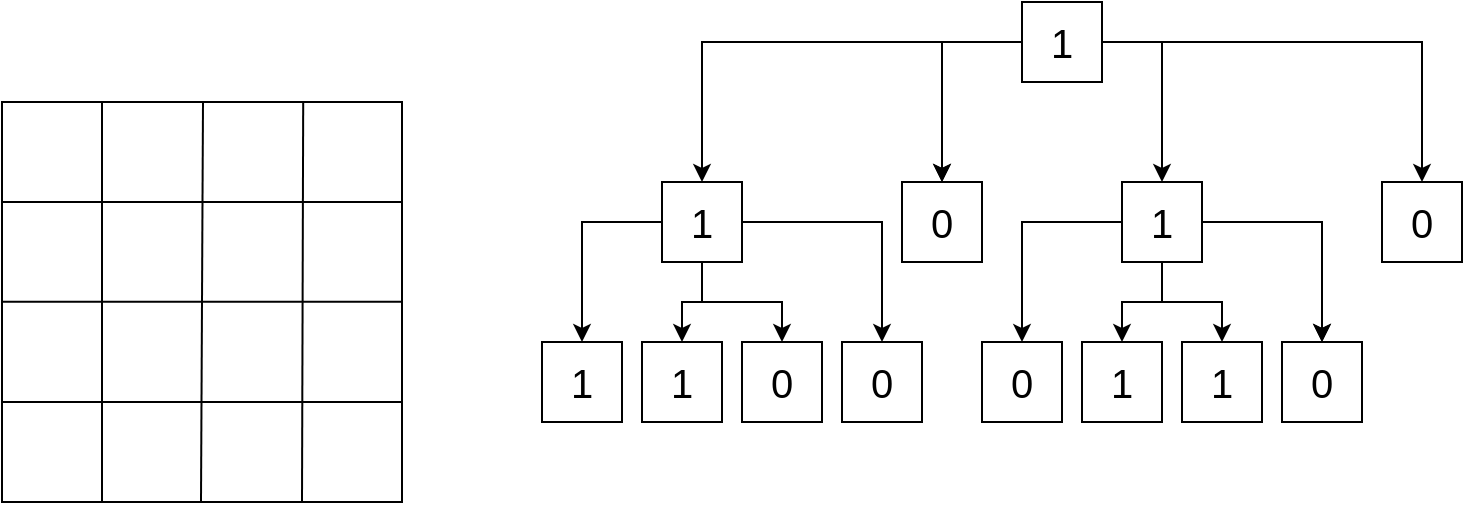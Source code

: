 <mxfile version="26.0.7">
  <diagram name="Page-1" id="Z6k4jW-QBUbc_f2WaPmU">
    <mxGraphModel dx="865" dy="963" grid="1" gridSize="10" guides="1" tooltips="1" connect="1" arrows="1" fold="1" page="1" pageScale="1" pageWidth="850" pageHeight="1100" math="0" shadow="0">
      <root>
        <mxCell id="0" />
        <mxCell id="1" parent="0" />
        <mxCell id="xWaIrbfhw9UBgd3ar35P-1" value="" style="rounded=0;whiteSpace=wrap;html=1;" vertex="1" parent="1">
          <mxGeometry x="30" y="110" width="200" height="200" as="geometry" />
        </mxCell>
        <mxCell id="xWaIrbfhw9UBgd3ar35P-3" value="" style="endArrow=none;html=1;rounded=0;exitX=0.25;exitY=1;exitDx=0;exitDy=0;entryX=0.25;entryY=0;entryDx=0;entryDy=0;" edge="1" parent="1">
          <mxGeometry width="50" height="50" relative="1" as="geometry">
            <mxPoint x="80" y="310" as="sourcePoint" />
            <mxPoint x="80" y="110" as="targetPoint" />
          </mxGeometry>
        </mxCell>
        <mxCell id="xWaIrbfhw9UBgd3ar35P-5" value="" style="endArrow=none;html=1;rounded=0;exitX=0.797;exitY=1.002;exitDx=0;exitDy=0;entryX=0.25;entryY=0;entryDx=0;entryDy=0;exitPerimeter=0;" edge="1" parent="1">
          <mxGeometry width="50" height="50" relative="1" as="geometry">
            <mxPoint x="180.0" y="310" as="sourcePoint" />
            <mxPoint x="180.6" y="109.6" as="targetPoint" />
          </mxGeometry>
        </mxCell>
        <mxCell id="xWaIrbfhw9UBgd3ar35P-6" value="" style="endArrow=none;html=1;rounded=0;exitX=0.797;exitY=1.002;exitDx=0;exitDy=0;entryX=0.25;entryY=0;entryDx=0;entryDy=0;exitPerimeter=0;" edge="1" parent="1">
          <mxGeometry width="50" height="50" relative="1" as="geometry">
            <mxPoint x="129.5" y="310" as="sourcePoint" />
            <mxPoint x="130.5" y="110" as="targetPoint" />
          </mxGeometry>
        </mxCell>
        <mxCell id="xWaIrbfhw9UBgd3ar35P-8" value="" style="endArrow=none;html=1;rounded=0;exitX=0;exitY=0.25;exitDx=0;exitDy=0;entryX=1;entryY=0.25;entryDx=0;entryDy=0;" edge="1" parent="1" source="xWaIrbfhw9UBgd3ar35P-1" target="xWaIrbfhw9UBgd3ar35P-1">
          <mxGeometry width="50" height="50" relative="1" as="geometry">
            <mxPoint x="190.0" y="320" as="sourcePoint" />
            <mxPoint x="190.6" y="119.6" as="targetPoint" />
          </mxGeometry>
        </mxCell>
        <mxCell id="xWaIrbfhw9UBgd3ar35P-10" value="" style="endArrow=none;html=1;rounded=0;exitX=0;exitY=0.25;exitDx=0;exitDy=0;entryX=1;entryY=0.25;entryDx=0;entryDy=0;" edge="1" parent="1">
          <mxGeometry width="50" height="50" relative="1" as="geometry">
            <mxPoint x="30" y="209.83" as="sourcePoint" />
            <mxPoint x="230" y="209.83" as="targetPoint" />
          </mxGeometry>
        </mxCell>
        <mxCell id="xWaIrbfhw9UBgd3ar35P-11" value="" style="endArrow=none;html=1;rounded=0;exitX=0;exitY=0.25;exitDx=0;exitDy=0;entryX=1;entryY=0.25;entryDx=0;entryDy=0;" edge="1" parent="1">
          <mxGeometry width="50" height="50" relative="1" as="geometry">
            <mxPoint x="30" y="260" as="sourcePoint" />
            <mxPoint x="230" y="260" as="targetPoint" />
          </mxGeometry>
        </mxCell>
        <mxCell id="xWaIrbfhw9UBgd3ar35P-22" value="" style="shape=image;html=1;verticalAlign=top;verticalLabelPosition=bottom;labelBackgroundColor=#ffffff;imageAspect=0;aspect=fixed;image=https://cdn0.iconfinder.com/data/icons/phosphor-bold-vol-3-1/256/number-one-duotone-128.png" vertex="1" parent="1">
          <mxGeometry x="40" y="120" width="30" height="30" as="geometry" />
        </mxCell>
        <mxCell id="xWaIrbfhw9UBgd3ar35P-24" value="" style="shape=image;html=1;verticalAlign=top;verticalLabelPosition=bottom;labelBackgroundColor=#ffffff;imageAspect=0;aspect=fixed;image=https://cdn0.iconfinder.com/data/icons/phosphor-bold-vol-3-1/256/number-one-duotone-128.png" vertex="1" parent="1">
          <mxGeometry x="90" y="120" width="30" height="30" as="geometry" />
        </mxCell>
        <mxCell id="xWaIrbfhw9UBgd3ar35P-27" value="" style="shape=image;html=1;verticalAlign=top;verticalLabelPosition=bottom;labelBackgroundColor=#ffffff;imageAspect=0;aspect=fixed;image=https://cdn0.iconfinder.com/data/icons/phosphor-bold-vol-3-1/256/number-one-duotone-128.png" vertex="1" parent="1">
          <mxGeometry x="40" y="270" width="30" height="30" as="geometry" />
        </mxCell>
        <mxCell id="xWaIrbfhw9UBgd3ar35P-28" value="" style="shape=image;html=1;verticalAlign=top;verticalLabelPosition=bottom;labelBackgroundColor=#ffffff;imageAspect=0;aspect=fixed;image=https://cdn0.iconfinder.com/data/icons/phosphor-bold-vol-3-1/256/number-one-duotone-128.png" vertex="1" parent="1">
          <mxGeometry x="90" y="220" width="30" height="30" as="geometry" />
        </mxCell>
        <mxCell id="xWaIrbfhw9UBgd3ar35P-36" value="" style="shape=image;html=1;verticalAlign=top;verticalLabelPosition=bottom;labelBackgroundColor=#ffffff;imageAspect=0;aspect=fixed;image=https://cdn0.iconfinder.com/data/icons/phosphor-fill-vol-3/256/number-zero-fill-128.png" vertex="1" parent="1">
          <mxGeometry x="190" y="170" width="30" height="30" as="geometry" />
        </mxCell>
        <mxCell id="xWaIrbfhw9UBgd3ar35P-54" value="" style="shape=image;html=1;verticalAlign=top;verticalLabelPosition=bottom;labelBackgroundColor=#ffffff;imageAspect=0;aspect=fixed;image=https://cdn0.iconfinder.com/data/icons/phosphor-fill-vol-3/256/number-zero-fill-128.png" vertex="1" parent="1">
          <mxGeometry x="190" y="220" width="30" height="30" as="geometry" />
        </mxCell>
        <mxCell id="xWaIrbfhw9UBgd3ar35P-55" value="" style="shape=image;html=1;verticalAlign=top;verticalLabelPosition=bottom;labelBackgroundColor=#ffffff;imageAspect=0;aspect=fixed;image=https://cdn0.iconfinder.com/data/icons/phosphor-fill-vol-3/256/number-zero-fill-128.png" vertex="1" parent="1">
          <mxGeometry x="140" y="220" width="30" height="30" as="geometry" />
        </mxCell>
        <mxCell id="xWaIrbfhw9UBgd3ar35P-56" value="" style="shape=image;html=1;verticalAlign=top;verticalLabelPosition=bottom;labelBackgroundColor=#ffffff;imageAspect=0;aspect=fixed;image=https://cdn0.iconfinder.com/data/icons/phosphor-fill-vol-3/256/number-zero-fill-128.png" vertex="1" parent="1">
          <mxGeometry x="140" y="270" width="30" height="30" as="geometry" />
        </mxCell>
        <mxCell id="xWaIrbfhw9UBgd3ar35P-57" value="" style="shape=image;html=1;verticalAlign=top;verticalLabelPosition=bottom;labelBackgroundColor=#ffffff;imageAspect=0;aspect=fixed;image=https://cdn0.iconfinder.com/data/icons/phosphor-fill-vol-3/256/number-zero-fill-128.png" vertex="1" parent="1">
          <mxGeometry x="90" y="270" width="30" height="30" as="geometry" />
        </mxCell>
        <mxCell id="xWaIrbfhw9UBgd3ar35P-58" value="" style="shape=image;html=1;verticalAlign=top;verticalLabelPosition=bottom;labelBackgroundColor=#ffffff;imageAspect=0;aspect=fixed;image=https://cdn0.iconfinder.com/data/icons/phosphor-fill-vol-3/256/number-zero-fill-128.png" vertex="1" parent="1">
          <mxGeometry x="40" y="220" width="30" height="30" as="geometry" />
        </mxCell>
        <mxCell id="xWaIrbfhw9UBgd3ar35P-59" value="" style="shape=image;html=1;verticalAlign=top;verticalLabelPosition=bottom;labelBackgroundColor=#ffffff;imageAspect=0;aspect=fixed;image=https://cdn0.iconfinder.com/data/icons/phosphor-fill-vol-3/256/number-zero-fill-128.png" vertex="1" parent="1">
          <mxGeometry x="40" y="170" width="30" height="30" as="geometry" />
        </mxCell>
        <mxCell id="xWaIrbfhw9UBgd3ar35P-60" value="" style="shape=image;html=1;verticalAlign=top;verticalLabelPosition=bottom;labelBackgroundColor=#ffffff;imageAspect=0;aspect=fixed;image=https://cdn0.iconfinder.com/data/icons/phosphor-fill-vol-3/256/number-zero-fill-128.png" vertex="1" parent="1">
          <mxGeometry x="90" y="170" width="30" height="30" as="geometry" />
        </mxCell>
        <mxCell id="xWaIrbfhw9UBgd3ar35P-61" value="" style="shape=image;html=1;verticalAlign=top;verticalLabelPosition=bottom;labelBackgroundColor=#ffffff;imageAspect=0;aspect=fixed;image=https://cdn0.iconfinder.com/data/icons/phosphor-fill-vol-3/256/number-zero-fill-128.png" vertex="1" parent="1">
          <mxGeometry x="140" y="120" width="30" height="30" as="geometry" />
        </mxCell>
        <mxCell id="xWaIrbfhw9UBgd3ar35P-62" value="" style="shape=image;html=1;verticalAlign=top;verticalLabelPosition=bottom;labelBackgroundColor=#ffffff;imageAspect=0;aspect=fixed;image=https://cdn0.iconfinder.com/data/icons/phosphor-fill-vol-3/256/number-zero-fill-128.png" vertex="1" parent="1">
          <mxGeometry x="190" y="120" width="30" height="30" as="geometry" />
        </mxCell>
        <mxCell id="xWaIrbfhw9UBgd3ar35P-105" value="" style="shape=image;html=1;verticalAlign=top;verticalLabelPosition=bottom;labelBackgroundColor=#ffffff;imageAspect=0;aspect=fixed;image=https://cdn0.iconfinder.com/data/icons/phosphor-fill-vol-3/256/number-zero-fill-128.png" vertex="1" parent="1">
          <mxGeometry x="190" y="270" width="30" height="30" as="geometry" />
        </mxCell>
        <mxCell id="xWaIrbfhw9UBgd3ar35P-112" value="" style="shape=image;html=1;verticalAlign=top;verticalLabelPosition=bottom;labelBackgroundColor=#ffffff;imageAspect=0;aspect=fixed;image=https://cdn0.iconfinder.com/data/icons/phosphor-fill-vol-3/256/number-zero-fill-128.png" vertex="1" parent="1">
          <mxGeometry x="140" y="170" width="30" height="30" as="geometry" />
        </mxCell>
        <mxCell id="xWaIrbfhw9UBgd3ar35P-150" value="" style="edgeStyle=orthogonalEdgeStyle;rounded=0;orthogonalLoop=1;jettySize=auto;html=1;" edge="1" parent="1" source="xWaIrbfhw9UBgd3ar35P-128" target="xWaIrbfhw9UBgd3ar35P-149">
          <mxGeometry relative="1" as="geometry" />
        </mxCell>
        <mxCell id="xWaIrbfhw9UBgd3ar35P-152" value="" style="edgeStyle=orthogonalEdgeStyle;rounded=0;orthogonalLoop=1;jettySize=auto;html=1;" edge="1" parent="1" source="xWaIrbfhw9UBgd3ar35P-128" target="xWaIrbfhw9UBgd3ar35P-151">
          <mxGeometry relative="1" as="geometry" />
        </mxCell>
        <mxCell id="xWaIrbfhw9UBgd3ar35P-153" value="" style="edgeStyle=orthogonalEdgeStyle;rounded=0;orthogonalLoop=1;jettySize=auto;html=1;" edge="1" parent="1" source="xWaIrbfhw9UBgd3ar35P-128" target="xWaIrbfhw9UBgd3ar35P-151">
          <mxGeometry relative="1" as="geometry" />
        </mxCell>
        <mxCell id="xWaIrbfhw9UBgd3ar35P-155" value="" style="edgeStyle=orthogonalEdgeStyle;rounded=0;orthogonalLoop=1;jettySize=auto;html=1;" edge="1" parent="1" source="xWaIrbfhw9UBgd3ar35P-128" target="xWaIrbfhw9UBgd3ar35P-154">
          <mxGeometry relative="1" as="geometry" />
        </mxCell>
        <mxCell id="xWaIrbfhw9UBgd3ar35P-157" value="" style="edgeStyle=orthogonalEdgeStyle;rounded=0;orthogonalLoop=1;jettySize=auto;html=1;" edge="1" parent="1" source="xWaIrbfhw9UBgd3ar35P-128" target="xWaIrbfhw9UBgd3ar35P-156">
          <mxGeometry relative="1" as="geometry" />
        </mxCell>
        <mxCell id="xWaIrbfhw9UBgd3ar35P-128" value="&lt;font style=&quot;font-size: 20px;&quot;&gt;1&lt;/font&gt;" style="rounded=0;whiteSpace=wrap;html=1;" vertex="1" parent="1">
          <mxGeometry x="540" y="60" width="40" height="40" as="geometry" />
        </mxCell>
        <mxCell id="xWaIrbfhw9UBgd3ar35P-172" value="" style="edgeStyle=orthogonalEdgeStyle;rounded=0;orthogonalLoop=1;jettySize=auto;html=1;" edge="1" parent="1" source="xWaIrbfhw9UBgd3ar35P-149" target="xWaIrbfhw9UBgd3ar35P-171">
          <mxGeometry relative="1" as="geometry" />
        </mxCell>
        <mxCell id="xWaIrbfhw9UBgd3ar35P-174" value="" style="edgeStyle=orthogonalEdgeStyle;rounded=0;orthogonalLoop=1;jettySize=auto;html=1;" edge="1" parent="1" source="xWaIrbfhw9UBgd3ar35P-149" target="xWaIrbfhw9UBgd3ar35P-173">
          <mxGeometry relative="1" as="geometry" />
        </mxCell>
        <mxCell id="xWaIrbfhw9UBgd3ar35P-176" value="" style="edgeStyle=orthogonalEdgeStyle;rounded=0;orthogonalLoop=1;jettySize=auto;html=1;" edge="1" parent="1" source="xWaIrbfhw9UBgd3ar35P-149" target="xWaIrbfhw9UBgd3ar35P-175">
          <mxGeometry relative="1" as="geometry" />
        </mxCell>
        <mxCell id="xWaIrbfhw9UBgd3ar35P-178" value="" style="edgeStyle=orthogonalEdgeStyle;rounded=0;orthogonalLoop=1;jettySize=auto;html=1;" edge="1" parent="1" source="xWaIrbfhw9UBgd3ar35P-149" target="xWaIrbfhw9UBgd3ar35P-177">
          <mxGeometry relative="1" as="geometry" />
        </mxCell>
        <mxCell id="xWaIrbfhw9UBgd3ar35P-149" value="&lt;font style=&quot;font-size: 20px;&quot;&gt;1&lt;/font&gt;" style="rounded=0;whiteSpace=wrap;html=1;" vertex="1" parent="1">
          <mxGeometry x="360" y="150" width="40" height="40" as="geometry" />
        </mxCell>
        <mxCell id="xWaIrbfhw9UBgd3ar35P-151" value="&lt;font style=&quot;font-size: 20px;&quot;&gt;0&lt;/font&gt;" style="rounded=0;whiteSpace=wrap;html=1;" vertex="1" parent="1">
          <mxGeometry x="480" y="150" width="40" height="40" as="geometry" />
        </mxCell>
        <mxCell id="xWaIrbfhw9UBgd3ar35P-163" value="" style="edgeStyle=orthogonalEdgeStyle;rounded=0;orthogonalLoop=1;jettySize=auto;html=1;" edge="1" parent="1" source="xWaIrbfhw9UBgd3ar35P-154" target="xWaIrbfhw9UBgd3ar35P-162">
          <mxGeometry relative="1" as="geometry" />
        </mxCell>
        <mxCell id="xWaIrbfhw9UBgd3ar35P-164" value="" style="edgeStyle=orthogonalEdgeStyle;rounded=0;orthogonalLoop=1;jettySize=auto;html=1;" edge="1" parent="1" source="xWaIrbfhw9UBgd3ar35P-154" target="xWaIrbfhw9UBgd3ar35P-162">
          <mxGeometry relative="1" as="geometry" />
        </mxCell>
        <mxCell id="xWaIrbfhw9UBgd3ar35P-166" value="" style="edgeStyle=orthogonalEdgeStyle;rounded=0;orthogonalLoop=1;jettySize=auto;html=1;" edge="1" parent="1" source="xWaIrbfhw9UBgd3ar35P-154" target="xWaIrbfhw9UBgd3ar35P-165">
          <mxGeometry relative="1" as="geometry" />
        </mxCell>
        <mxCell id="xWaIrbfhw9UBgd3ar35P-168" value="" style="edgeStyle=orthogonalEdgeStyle;rounded=0;orthogonalLoop=1;jettySize=auto;html=1;" edge="1" parent="1" source="xWaIrbfhw9UBgd3ar35P-154" target="xWaIrbfhw9UBgd3ar35P-167">
          <mxGeometry relative="1" as="geometry" />
        </mxCell>
        <mxCell id="xWaIrbfhw9UBgd3ar35P-170" value="" style="edgeStyle=orthogonalEdgeStyle;rounded=0;orthogonalLoop=1;jettySize=auto;html=1;" edge="1" parent="1" source="xWaIrbfhw9UBgd3ar35P-154" target="xWaIrbfhw9UBgd3ar35P-169">
          <mxGeometry relative="1" as="geometry" />
        </mxCell>
        <mxCell id="xWaIrbfhw9UBgd3ar35P-154" value="&lt;font style=&quot;font-size: 20px;&quot;&gt;1&lt;/font&gt;" style="rounded=0;whiteSpace=wrap;html=1;" vertex="1" parent="1">
          <mxGeometry x="590" y="150" width="40" height="40" as="geometry" />
        </mxCell>
        <mxCell id="xWaIrbfhw9UBgd3ar35P-156" value="&lt;font style=&quot;font-size: 20px;&quot;&gt;0&lt;/font&gt;" style="rounded=0;whiteSpace=wrap;html=1;" vertex="1" parent="1">
          <mxGeometry x="720" y="150" width="40" height="40" as="geometry" />
        </mxCell>
        <mxCell id="xWaIrbfhw9UBgd3ar35P-162" value="&lt;font style=&quot;font-size: 20px;&quot;&gt;0&lt;/font&gt;" style="rounded=0;whiteSpace=wrap;html=1;" vertex="1" parent="1">
          <mxGeometry x="670" y="230" width="40" height="40" as="geometry" />
        </mxCell>
        <mxCell id="xWaIrbfhw9UBgd3ar35P-165" value="&lt;font style=&quot;font-size: 20px;&quot;&gt;1&lt;/font&gt;" style="rounded=0;whiteSpace=wrap;html=1;" vertex="1" parent="1">
          <mxGeometry x="620" y="230" width="40" height="40" as="geometry" />
        </mxCell>
        <mxCell id="xWaIrbfhw9UBgd3ar35P-167" value="&lt;font style=&quot;font-size: 20px;&quot;&gt;0&lt;/font&gt;" style="rounded=0;whiteSpace=wrap;html=1;" vertex="1" parent="1">
          <mxGeometry x="520" y="230" width="40" height="40" as="geometry" />
        </mxCell>
        <mxCell id="xWaIrbfhw9UBgd3ar35P-169" value="&lt;font style=&quot;font-size: 20px;&quot;&gt;1&lt;/font&gt;" style="rounded=0;whiteSpace=wrap;html=1;" vertex="1" parent="1">
          <mxGeometry x="570" y="230" width="40" height="40" as="geometry" />
        </mxCell>
        <mxCell id="xWaIrbfhw9UBgd3ar35P-171" value="&lt;font style=&quot;font-size: 20px;&quot;&gt;1&lt;/font&gt;" style="rounded=0;whiteSpace=wrap;html=1;" vertex="1" parent="1">
          <mxGeometry x="300" y="230" width="40" height="40" as="geometry" />
        </mxCell>
        <mxCell id="xWaIrbfhw9UBgd3ar35P-173" value="&lt;font style=&quot;font-size: 20px;&quot;&gt;1&lt;/font&gt;" style="rounded=0;whiteSpace=wrap;html=1;" vertex="1" parent="1">
          <mxGeometry x="350" y="230" width="40" height="40" as="geometry" />
        </mxCell>
        <mxCell id="xWaIrbfhw9UBgd3ar35P-175" value="&lt;font style=&quot;font-size: 20px;&quot;&gt;0&lt;/font&gt;" style="rounded=0;whiteSpace=wrap;html=1;" vertex="1" parent="1">
          <mxGeometry x="450" y="230" width="40" height="40" as="geometry" />
        </mxCell>
        <mxCell id="xWaIrbfhw9UBgd3ar35P-177" value="&lt;font style=&quot;font-size: 20px;&quot;&gt;0&lt;/font&gt;" style="rounded=0;whiteSpace=wrap;html=1;" vertex="1" parent="1">
          <mxGeometry x="400" y="230" width="40" height="40" as="geometry" />
        </mxCell>
      </root>
    </mxGraphModel>
  </diagram>
</mxfile>
